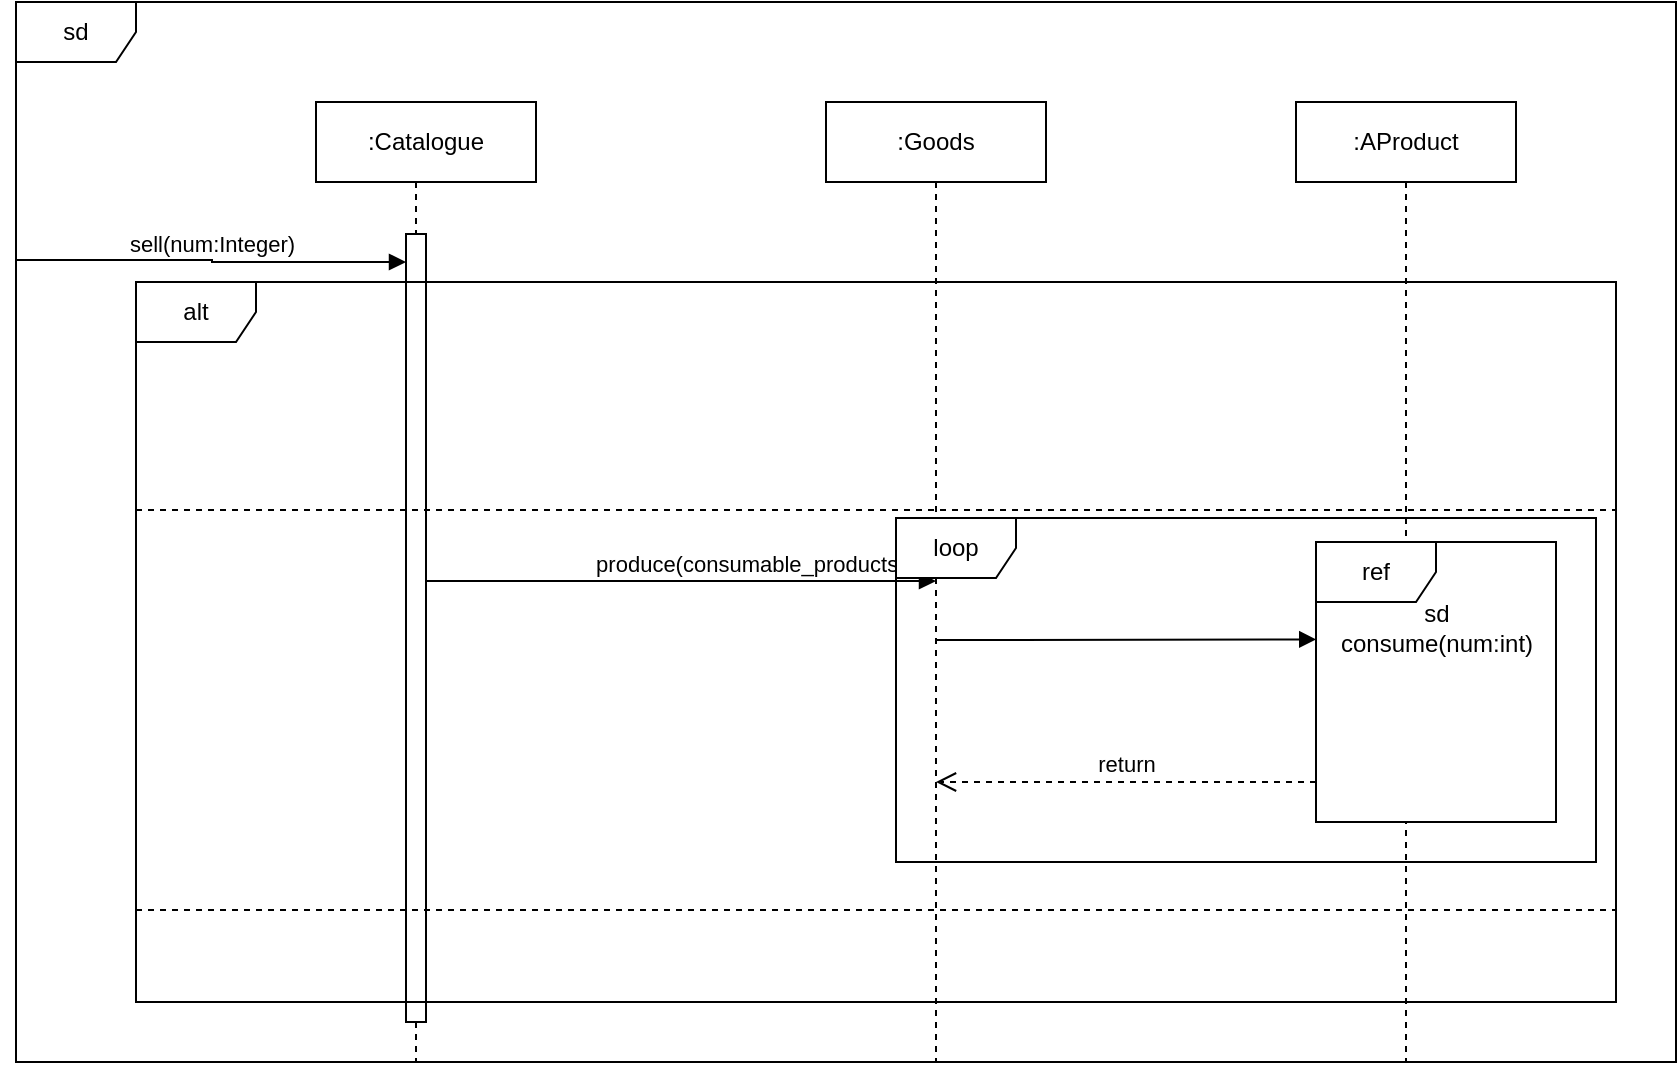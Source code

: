 <mxfile version="22.0.8" type="device" pages="2">
  <diagram id="5Bs_7C5GXCGuwzPP5taS" name="Страница — 1">
    <mxGraphModel dx="842" dy="489" grid="1" gridSize="10" guides="1" tooltips="1" connect="1" arrows="1" fold="1" page="1" pageScale="1" pageWidth="827" pageHeight="1169" math="0" shadow="0">
      <root>
        <mxCell id="0" />
        <mxCell id="1" parent="0" />
        <mxCell id="f7ClcLhN1L0_eeYiRI0X-4" value=":Catalogue" style="html=1;whiteSpace=wrap;" parent="1" vertex="1">
          <mxGeometry x="160" y="100" width="110" height="40" as="geometry" />
        </mxCell>
        <mxCell id="f7ClcLhN1L0_eeYiRI0X-7" value="" style="endArrow=block;endFill=1;html=1;edgeStyle=orthogonalEdgeStyle;align=left;verticalAlign=top;rounded=0;" parent="1" edge="1">
          <mxGeometry x="-0.25" y="10" relative="1" as="geometry">
            <mxPoint x="10" y="179" as="sourcePoint" />
            <mxPoint x="205" y="180" as="targetPoint" />
            <mxPoint as="offset" />
            <Array as="points">
              <mxPoint x="108" y="180" />
            </Array>
          </mxGeometry>
        </mxCell>
        <mxCell id="f7ClcLhN1L0_eeYiRI0X-8" value="sell(num:Integer)" style="edgeLabel;resizable=0;html=1;align=left;verticalAlign=bottom;" parent="f7ClcLhN1L0_eeYiRI0X-7" connectable="0" vertex="1">
          <mxGeometry x="-1" relative="1" as="geometry">
            <mxPoint x="55" as="offset" />
          </mxGeometry>
        </mxCell>
        <mxCell id="Qi7Y7r9mOP32u_UWjPpb-3" style="edgeStyle=orthogonalEdgeStyle;rounded=0;orthogonalLoop=1;jettySize=auto;html=1;dashed=1;endArrow=none;endFill=0;" parent="1" source="f7ClcLhN1L0_eeYiRI0X-11" edge="1">
          <mxGeometry relative="1" as="geometry">
            <mxPoint x="470" y="580" as="targetPoint" />
          </mxGeometry>
        </mxCell>
        <mxCell id="f7ClcLhN1L0_eeYiRI0X-11" value=":Goods" style="html=1;whiteSpace=wrap;" parent="1" vertex="1">
          <mxGeometry x="415" y="100" width="110" height="40" as="geometry" />
        </mxCell>
        <mxCell id="Qi7Y7r9mOP32u_UWjPpb-5" value="" style="endArrow=block;endFill=1;html=1;edgeStyle=orthogonalEdgeStyle;align=left;verticalAlign=top;rounded=0;" parent="1" edge="1">
          <mxGeometry x="-0.25" y="10" relative="1" as="geometry">
            <mxPoint x="215" y="339.5" as="sourcePoint" />
            <mxPoint x="470" y="339.5" as="targetPoint" />
            <mxPoint as="offset" />
            <Array as="points">
              <mxPoint x="470" y="339.5" />
            </Array>
          </mxGeometry>
        </mxCell>
        <mxCell id="Qi7Y7r9mOP32u_UWjPpb-6" value="&amp;nbsp;produce(consumable_products)" style="edgeLabel;resizable=0;html=1;align=left;verticalAlign=bottom;" parent="Qi7Y7r9mOP32u_UWjPpb-5" connectable="0" vertex="1">
          <mxGeometry x="-1" relative="1" as="geometry">
            <mxPoint x="80" as="offset" />
          </mxGeometry>
        </mxCell>
        <mxCell id="WtpKnIh7mjB2KUd-CaIE-1" value="" style="edgeStyle=orthogonalEdgeStyle;rounded=0;orthogonalLoop=1;jettySize=auto;html=1;endArrow=none;endFill=0;dashed=1;" edge="1" parent="1" source="f7ClcLhN1L0_eeYiRI0X-4">
          <mxGeometry relative="1" as="geometry">
            <mxPoint x="210" y="580" as="targetPoint" />
            <mxPoint x="215" y="150" as="sourcePoint" />
            <Array as="points">
              <mxPoint x="210" y="210" />
              <mxPoint x="210" y="210" />
            </Array>
          </mxGeometry>
        </mxCell>
        <mxCell id="f7ClcLhN1L0_eeYiRI0X-5" value="" style="html=1;points=[[0,0,0,0,5],[0,1,0,0,-5],[1,0,0,0,5],[1,1,0,0,-5]];perimeter=orthogonalPerimeter;outlineConnect=0;targetShapes=umlLifeline;portConstraint=eastwest;newEdgeStyle={&quot;curved&quot;:0,&quot;rounded&quot;:0};" parent="1" vertex="1">
          <mxGeometry x="205" y="166" width="10" height="394" as="geometry" />
        </mxCell>
        <mxCell id="WtpKnIh7mjB2KUd-CaIE-3" value="alt" style="shape=umlFrame;whiteSpace=wrap;html=1;pointerEvents=0;" vertex="1" parent="1">
          <mxGeometry x="70" y="190" width="740" height="360" as="geometry" />
        </mxCell>
        <mxCell id="WtpKnIh7mjB2KUd-CaIE-8" value="" style="line;strokeWidth=1;fillColor=none;align=left;verticalAlign=middle;spacingTop=-1;spacingLeft=3;spacingRight=3;rotatable=0;labelPosition=right;points=[];portConstraint=eastwest;strokeColor=inherit;dashed=1;" vertex="1" parent="1">
          <mxGeometry x="70" y="300" width="740" height="8" as="geometry" />
        </mxCell>
        <mxCell id="WtpKnIh7mjB2KUd-CaIE-9" style="edgeStyle=orthogonalEdgeStyle;rounded=0;orthogonalLoop=1;jettySize=auto;html=1;dashed=1;endArrow=none;endFill=0;" edge="1" parent="1" source="WtpKnIh7mjB2KUd-CaIE-10">
          <mxGeometry relative="1" as="geometry">
            <mxPoint x="705" y="580" as="targetPoint" />
          </mxGeometry>
        </mxCell>
        <mxCell id="WtpKnIh7mjB2KUd-CaIE-10" value=":AProduct" style="html=1;whiteSpace=wrap;" vertex="1" parent="1">
          <mxGeometry x="650" y="100" width="110" height="40" as="geometry" />
        </mxCell>
        <mxCell id="WtpKnIh7mjB2KUd-CaIE-12" value="ref" style="shape=umlFrame;whiteSpace=wrap;html=1;pointerEvents=0;fillStyle=solid;swimlaneFillColor=default;" vertex="1" parent="1">
          <mxGeometry x="660" y="320" width="120" height="140" as="geometry" />
        </mxCell>
        <mxCell id="WtpKnIh7mjB2KUd-CaIE-14" value="" style="html=1;verticalAlign=bottom;endArrow=block;curved=0;rounded=0;entryX=0.001;entryY=0.348;entryDx=0;entryDy=0;entryPerimeter=0;" edge="1" parent="1" target="WtpKnIh7mjB2KUd-CaIE-12">
          <mxGeometry x="-0.053" y="12" width="80" relative="1" as="geometry">
            <mxPoint x="470" y="369" as="sourcePoint" />
            <mxPoint x="550" y="362.5" as="targetPoint" />
            <mxPoint as="offset" />
          </mxGeometry>
        </mxCell>
        <mxCell id="WtpKnIh7mjB2KUd-CaIE-15" value="sd&lt;br&gt;consume(num:int)" style="text;html=1;align=center;verticalAlign=middle;resizable=0;points=[];autosize=1;strokeColor=none;fillColor=none;" vertex="1" parent="1">
          <mxGeometry x="660" y="343" width="120" height="40" as="geometry" />
        </mxCell>
        <mxCell id="WtpKnIh7mjB2KUd-CaIE-16" value="loop" style="shape=umlFrame;whiteSpace=wrap;html=1;pointerEvents=0;" vertex="1" parent="1">
          <mxGeometry x="450" y="308" width="350" height="172" as="geometry" />
        </mxCell>
        <mxCell id="WtpKnIh7mjB2KUd-CaIE-17" value="return" style="html=1;verticalAlign=bottom;endArrow=open;dashed=1;endSize=8;curved=0;rounded=0;" edge="1" parent="1">
          <mxGeometry relative="1" as="geometry">
            <mxPoint x="660" y="440" as="sourcePoint" />
            <mxPoint x="470" y="440" as="targetPoint" />
          </mxGeometry>
        </mxCell>
        <mxCell id="WtpKnIh7mjB2KUd-CaIE-18" value="" style="line;strokeWidth=1;fillColor=none;align=left;verticalAlign=middle;spacingTop=-1;spacingLeft=3;spacingRight=3;rotatable=0;labelPosition=right;points=[];portConstraint=eastwest;strokeColor=inherit;dashed=1;" vertex="1" parent="1">
          <mxGeometry x="70" y="500" width="740" height="8" as="geometry" />
        </mxCell>
        <mxCell id="WtpKnIh7mjB2KUd-CaIE-19" value="sd" style="shape=umlFrame;whiteSpace=wrap;html=1;pointerEvents=0;" vertex="1" parent="1">
          <mxGeometry x="10" y="50" width="830" height="530" as="geometry" />
        </mxCell>
      </root>
    </mxGraphModel>
  </diagram>
  <diagram name="комуникацции" id="lfs-6bgcFserosB3XhjF">
    <mxGraphModel dx="1526" dy="886" grid="1" gridSize="10" guides="1" tooltips="1" connect="1" arrows="1" fold="1" page="1" pageScale="1" pageWidth="827" pageHeight="1169" math="0" shadow="0">
      <root>
        <mxCell id="0" />
        <mxCell id="1" parent="0" />
        <mxCell id="7VbgH_N1EevnAogZJFor-1" value="Actor" style="shape=umlActor;verticalLabelPosition=bottom;verticalAlign=top;html=1;" parent="1" vertex="1">
          <mxGeometry x="60" y="250" width="70" height="150" as="geometry" />
        </mxCell>
        <mxCell id="7VbgH_N1EevnAogZJFor-2" style="edgeStyle=orthogonalEdgeStyle;rounded=0;orthogonalLoop=1;jettySize=auto;html=1;endArrow=none;endFill=0;" parent="1" target="7VbgH_N1EevnAogZJFor-5" edge="1">
          <mxGeometry relative="1" as="geometry">
            <mxPoint x="100" y="345" as="sourcePoint" />
          </mxGeometry>
        </mxCell>
        <mxCell id="7VbgH_N1EevnAogZJFor-3" style="edgeStyle=orthogonalEdgeStyle;rounded=0;orthogonalLoop=1;jettySize=auto;html=1;endArrow=none;endFill=0;" parent="1" source="7VbgH_N1EevnAogZJFor-5" target="7VbgH_N1EevnAogZJFor-9" edge="1">
          <mxGeometry relative="1" as="geometry" />
        </mxCell>
        <mxCell id="7VbgH_N1EevnAogZJFor-4" style="edgeStyle=orthogonalEdgeStyle;rounded=0;orthogonalLoop=1;jettySize=auto;html=1;endArrow=none;endFill=0;" parent="1" source="7VbgH_N1EevnAogZJFor-5" edge="1">
          <mxGeometry relative="1" as="geometry">
            <mxPoint x="275" y="450" as="targetPoint" />
          </mxGeometry>
        </mxCell>
        <mxCell id="7VbgH_N1EevnAogZJFor-5" value="Catalogue" style="html=1;whiteSpace=wrap;" parent="1" vertex="1">
          <mxGeometry x="220" y="320" width="110" height="50" as="geometry" />
        </mxCell>
        <mxCell id="7VbgH_N1EevnAogZJFor-6" style="edgeStyle=orthogonalEdgeStyle;rounded=0;orthogonalLoop=1;jettySize=auto;html=1;exitX=0;exitY=0;exitDx=0;exitDy=0;entryX=1;entryY=0;entryDx=0;entryDy=0;endArrow=none;endFill=0;" parent="1" source="7VbgH_N1EevnAogZJFor-5" target="7VbgH_N1EevnAogZJFor-5" edge="1">
          <mxGeometry relative="1" as="geometry">
            <Array as="points">
              <mxPoint x="260" y="320" />
              <mxPoint x="260" y="300" />
              <mxPoint x="350" y="300" />
              <mxPoint x="350" y="330" />
              <mxPoint x="330" y="330" />
            </Array>
          </mxGeometry>
        </mxCell>
        <mxCell id="7VbgH_N1EevnAogZJFor-7" style="edgeStyle=orthogonalEdgeStyle;rounded=0;orthogonalLoop=1;jettySize=auto;html=1;endArrow=open;endFill=0;" parent="1" edge="1">
          <mxGeometry relative="1" as="geometry">
            <mxPoint x="334" y="285" as="targetPoint" />
            <mxPoint x="314" y="285" as="sourcePoint" />
          </mxGeometry>
        </mxCell>
        <mxCell id="7VbgH_N1EevnAogZJFor-8" value="1.1:sell()" style="text;html=1;align=center;verticalAlign=middle;resizable=0;points=[];autosize=1;strokeColor=none;fillColor=none;" parent="1" vertex="1">
          <mxGeometry x="257" y="270" width="70" height="30" as="geometry" />
        </mxCell>
        <mxCell id="7VbgH_N1EevnAogZJFor-9" value="Goods" style="html=1;whiteSpace=wrap;" parent="1" vertex="1">
          <mxGeometry x="495" y="320" width="110" height="50" as="geometry" />
        </mxCell>
        <mxCell id="7VbgH_N1EevnAogZJFor-10" style="edgeStyle=orthogonalEdgeStyle;rounded=0;orthogonalLoop=1;jettySize=auto;html=1;exitX=0;exitY=0;exitDx=0;exitDy=0;entryX=1;entryY=0;entryDx=0;entryDy=0;endArrow=none;endFill=0;" parent="1" edge="1">
          <mxGeometry relative="1" as="geometry">
            <mxPoint x="495" y="319.96" as="sourcePoint" />
            <mxPoint x="605" y="319.96" as="targetPoint" />
            <Array as="points">
              <mxPoint x="535" y="319.96" />
              <mxPoint x="535" y="299.96" />
              <mxPoint x="625" y="299.96" />
              <mxPoint x="625" y="329.96" />
              <mxPoint x="605" y="329.96" />
            </Array>
          </mxGeometry>
        </mxCell>
        <mxCell id="7VbgH_N1EevnAogZJFor-11" style="edgeStyle=orthogonalEdgeStyle;rounded=0;orthogonalLoop=1;jettySize=auto;html=1;endArrow=open;endFill=0;exitX=0.992;exitY=0.507;exitDx=0;exitDy=0;exitPerimeter=0;" parent="1" source="7VbgH_N1EevnAogZJFor-12" edge="1">
          <mxGeometry relative="1" as="geometry">
            <mxPoint x="451" y="335" as="targetPoint" />
            <mxPoint x="441" y="335.048" as="sourcePoint" />
          </mxGeometry>
        </mxCell>
        <mxCell id="7VbgH_N1EevnAogZJFor-12" value="1.2:consume()" style="text;html=1;align=center;verticalAlign=middle;resizable=0;points=[];autosize=1;strokeColor=none;fillColor=none;" parent="1" vertex="1">
          <mxGeometry x="340" y="320" width="100" height="30" as="geometry" />
        </mxCell>
        <mxCell id="7VbgH_N1EevnAogZJFor-13" style="edgeStyle=orthogonalEdgeStyle;rounded=0;orthogonalLoop=1;jettySize=auto;html=1;endArrow=open;endFill=0;exitX=0.995;exitY=0.501;exitDx=0;exitDy=0;exitPerimeter=0;" parent="1" source="7VbgH_N1EevnAogZJFor-14" edge="1">
          <mxGeometry relative="1" as="geometry">
            <mxPoint x="690.0" y="293" as="targetPoint" />
            <mxPoint x="685" y="293.011" as="sourcePoint" />
          </mxGeometry>
        </mxCell>
        <mxCell id="7VbgH_N1EevnAogZJFor-14" value="1.2.1:produce(consumable_products)" style="text;html=1;align=center;verticalAlign=middle;resizable=0;points=[];autosize=1;strokeColor=none;fillColor=none;" parent="1" vertex="1">
          <mxGeometry x="455" y="278" width="220" height="30" as="geometry" />
        </mxCell>
        <mxCell id="7VbgH_N1EevnAogZJFor-15" value="1.sellprodct" style="text;html=1;align=center;verticalAlign=middle;resizable=0;points=[];autosize=1;strokeColor=none;fillColor=none;" parent="1" vertex="1">
          <mxGeometry x="100" y="318" width="80" height="30" as="geometry" />
        </mxCell>
        <mxCell id="7VbgH_N1EevnAogZJFor-16" style="edgeStyle=orthogonalEdgeStyle;rounded=0;orthogonalLoop=1;jettySize=auto;html=1;endArrow=none;endFill=0;" parent="1" source="7VbgH_N1EevnAogZJFor-17" target="7VbgH_N1EevnAogZJFor-20" edge="1">
          <mxGeometry relative="1" as="geometry">
            <mxPoint x="410" y="475" as="targetPoint" />
          </mxGeometry>
        </mxCell>
        <mxCell id="7VbgH_N1EevnAogZJFor-17" value="CoffeeShop" style="html=1;whiteSpace=wrap;" parent="1" vertex="1">
          <mxGeometry x="217" y="450" width="110" height="50" as="geometry" />
        </mxCell>
        <mxCell id="7VbgH_N1EevnAogZJFor-18" style="edgeStyle=orthogonalEdgeStyle;rounded=0;orthogonalLoop=1;jettySize=auto;html=1;endArrow=open;endFill=0;" parent="1" source="7VbgH_N1EevnAogZJFor-19" edge="1">
          <mxGeometry relative="1" as="geometry">
            <mxPoint x="420" y="405" as="targetPoint" />
          </mxGeometry>
        </mxCell>
        <mxCell id="7VbgH_N1EevnAogZJFor-19" value="1.1.1:CreateOrder" style="text;html=1;align=center;verticalAlign=middle;resizable=0;points=[];autosize=1;strokeColor=none;fillColor=none;" parent="1" vertex="1">
          <mxGeometry x="270" y="390" width="120" height="30" as="geometry" />
        </mxCell>
        <mxCell id="7VbgH_N1EevnAogZJFor-20" value="Order" style="html=1;whiteSpace=wrap;" parent="1" vertex="1">
          <mxGeometry x="450" y="450" width="110" height="50" as="geometry" />
        </mxCell>
        <mxCell id="7VbgH_N1EevnAogZJFor-21" style="edgeStyle=orthogonalEdgeStyle;rounded=0;orthogonalLoop=1;jettySize=auto;html=1;endArrow=open;endFill=0;" parent="1" source="7VbgH_N1EevnAogZJFor-22" edge="1">
          <mxGeometry relative="1" as="geometry">
            <mxPoint x="440" y="463" as="targetPoint" />
          </mxGeometry>
        </mxCell>
        <mxCell id="7VbgH_N1EevnAogZJFor-22" value="1.1.2&amp;nbsp; pay" style="text;html=1;align=center;verticalAlign=middle;resizable=0;points=[];autosize=1;strokeColor=none;fillColor=none;" parent="1" vertex="1">
          <mxGeometry x="339" y="448" width="80" height="30" as="geometry" />
        </mxCell>
        <mxCell id="7VbgH_N1EevnAogZJFor-23" value="Actor" style="shape=umlActor;verticalLabelPosition=bottom;verticalAlign=top;html=1;" parent="1" vertex="1">
          <mxGeometry x="106.5" y="630" width="70" height="150" as="geometry" />
        </mxCell>
        <mxCell id="7VbgH_N1EevnAogZJFor-24" style="edgeStyle=orthogonalEdgeStyle;rounded=0;orthogonalLoop=1;jettySize=auto;html=1;endArrow=none;endFill=0;" parent="1" target="7VbgH_N1EevnAogZJFor-26" edge="1">
          <mxGeometry relative="1" as="geometry">
            <mxPoint x="146.5" y="725" as="sourcePoint" />
          </mxGeometry>
        </mxCell>
        <mxCell id="7VbgH_N1EevnAogZJFor-25" style="edgeStyle=orthogonalEdgeStyle;rounded=0;orthogonalLoop=1;jettySize=auto;html=1;endArrow=none;endFill=0;" parent="1" source="7VbgH_N1EevnAogZJFor-26" target="7VbgH_N1EevnAogZJFor-30" edge="1">
          <mxGeometry relative="1" as="geometry" />
        </mxCell>
        <mxCell id="7VbgH_N1EevnAogZJFor-26" value="CoffeeShop" style="html=1;whiteSpace=wrap;" parent="1" vertex="1">
          <mxGeometry x="266.5" y="700" width="110" height="50" as="geometry" />
        </mxCell>
        <mxCell id="7VbgH_N1EevnAogZJFor-27" style="edgeStyle=orthogonalEdgeStyle;rounded=0;orthogonalLoop=1;jettySize=auto;html=1;exitX=0;exitY=0;exitDx=0;exitDy=0;entryX=1;entryY=0;entryDx=0;entryDy=0;endArrow=none;endFill=0;" parent="1" source="7VbgH_N1EevnAogZJFor-26" target="7VbgH_N1EevnAogZJFor-26" edge="1">
          <mxGeometry relative="1" as="geometry">
            <Array as="points">
              <mxPoint x="306.5" y="700" />
              <mxPoint x="306.5" y="680" />
              <mxPoint x="396.5" y="680" />
              <mxPoint x="396.5" y="710" />
              <mxPoint x="376.5" y="710" />
            </Array>
          </mxGeometry>
        </mxCell>
        <mxCell id="7VbgH_N1EevnAogZJFor-28" style="edgeStyle=orthogonalEdgeStyle;rounded=0;orthogonalLoop=1;jettySize=auto;html=1;endArrow=open;endFill=0;" parent="1" edge="1">
          <mxGeometry relative="1" as="geometry">
            <mxPoint x="407.5" y="665" as="targetPoint" />
            <mxPoint x="387.5" y="665" as="sourcePoint" />
          </mxGeometry>
        </mxCell>
        <mxCell id="7VbgH_N1EevnAogZJFor-29" value="1.1:CreateOrder()" style="text;html=1;align=center;verticalAlign=middle;resizable=0;points=[];autosize=1;strokeColor=none;fillColor=none;" parent="1" vertex="1">
          <mxGeometry x="274.5" y="650" width="120" height="30" as="geometry" />
        </mxCell>
        <mxCell id="7VbgH_N1EevnAogZJFor-30" value="Catalogue" style="html=1;whiteSpace=wrap;" parent="1" vertex="1">
          <mxGeometry x="541.5" y="700" width="110" height="50" as="geometry" />
        </mxCell>
        <mxCell id="7VbgH_N1EevnAogZJFor-31" style="edgeStyle=orthogonalEdgeStyle;rounded=0;orthogonalLoop=1;jettySize=auto;html=1;endArrow=open;endFill=0;exitX=0.992;exitY=0.507;exitDx=0;exitDy=0;exitPerimeter=0;" parent="1" source="7VbgH_N1EevnAogZJFor-32" edge="1">
          <mxGeometry relative="1" as="geometry">
            <mxPoint x="497.5" y="715" as="targetPoint" />
            <mxPoint x="487.5" y="715.048" as="sourcePoint" />
          </mxGeometry>
        </mxCell>
        <mxCell id="7VbgH_N1EevnAogZJFor-32" value="1.2:sell()" style="text;html=1;align=center;verticalAlign=middle;resizable=0;points=[];autosize=1;strokeColor=none;fillColor=none;" parent="1" vertex="1">
          <mxGeometry x="401.5" y="700" width="70" height="30" as="geometry" />
        </mxCell>
        <mxCell id="7VbgH_N1EevnAogZJFor-33" style="edgeStyle=orthogonalEdgeStyle;rounded=0;orthogonalLoop=1;jettySize=auto;html=1;endArrow=open;endFill=0;exitX=0.995;exitY=0.501;exitDx=0;exitDy=0;exitPerimeter=0;" parent="1" edge="1">
          <mxGeometry relative="1" as="geometry">
            <mxPoint x="956.1" y="670" as="targetPoint" />
            <mxPoint x="940.0" y="670.03" as="sourcePoint" />
          </mxGeometry>
        </mxCell>
        <mxCell id="7VbgH_N1EevnAogZJFor-34" value="1.sellprodct" style="text;html=1;align=center;verticalAlign=middle;resizable=0;points=[];autosize=1;strokeColor=none;fillColor=none;" parent="1" vertex="1">
          <mxGeometry x="146.5" y="698" width="80" height="30" as="geometry" />
        </mxCell>
        <mxCell id="7VbgH_N1EevnAogZJFor-35" style="edgeStyle=orthogonalEdgeStyle;rounded=0;orthogonalLoop=1;jettySize=auto;html=1;endArrow=none;endFill=0;" parent="1" source="7VbgH_N1EevnAogZJFor-30" target="7VbgH_N1EevnAogZJFor-36" edge="1">
          <mxGeometry relative="1" as="geometry">
            <mxPoint x="456.5" y="855" as="targetPoint" />
            <mxPoint x="416.5" y="855" as="sourcePoint" />
          </mxGeometry>
        </mxCell>
        <mxCell id="7VbgH_N1EevnAogZJFor-36" value="Goods" style="html=1;whiteSpace=wrap;" parent="1" vertex="1">
          <mxGeometry x="541.5" y="830" width="110" height="50" as="geometry" />
        </mxCell>
        <mxCell id="7VbgH_N1EevnAogZJFor-37" style="edgeStyle=orthogonalEdgeStyle;rounded=0;orthogonalLoop=1;jettySize=auto;html=1;endArrow=open;endFill=0;" parent="1" edge="1">
          <mxGeometry relative="1" as="geometry">
            <mxPoint x="616.5" y="803" as="targetPoint" />
            <mxPoint x="616.5" y="790" as="sourcePoint" />
          </mxGeometry>
        </mxCell>
        <mxCell id="7VbgH_N1EevnAogZJFor-38" value="1.3:produce(consumable_products)" style="text;html=1;align=center;verticalAlign=middle;resizable=0;points=[];autosize=1;strokeColor=none;fillColor=none;" parent="1" vertex="1">
          <mxGeometry x="705" y="868" width="210" height="30" as="geometry" />
        </mxCell>
      </root>
    </mxGraphModel>
  </diagram>
</mxfile>
